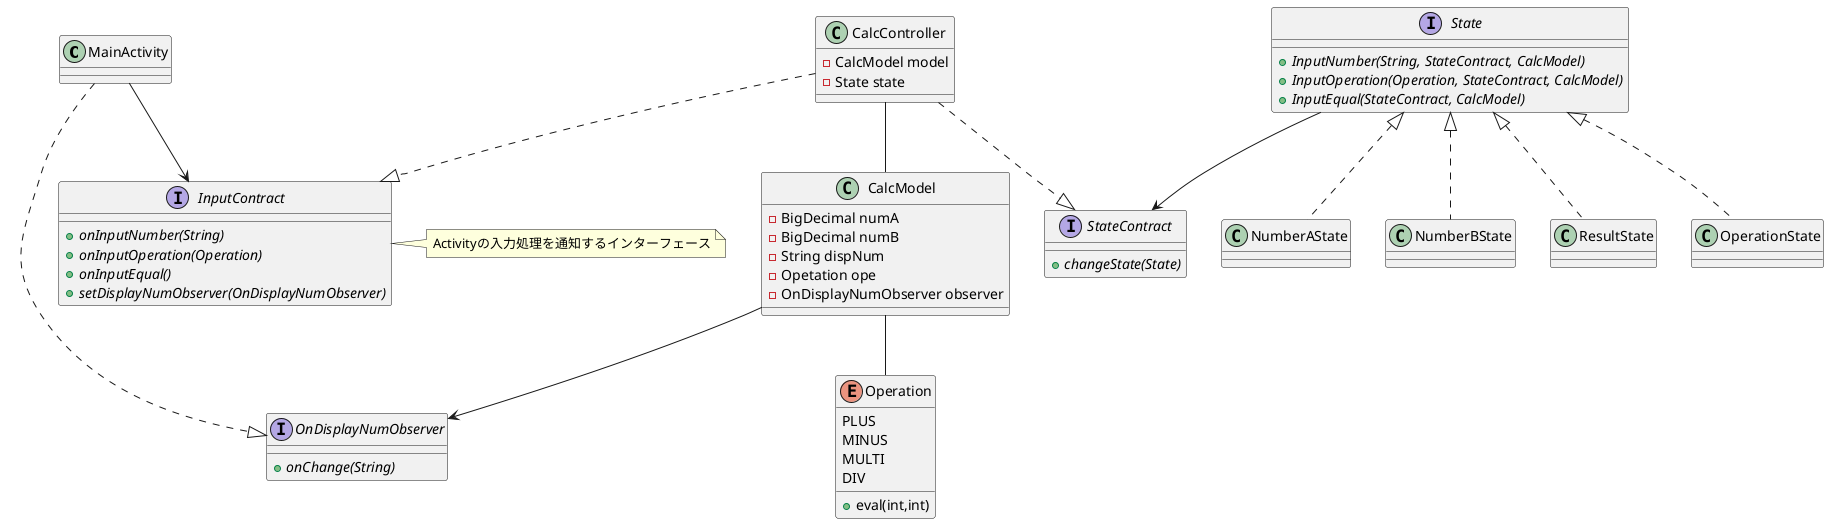 @startuml
MainActivity --> InputContract
MainActivity ..|> OnDisplayNumObserver
CalcController ..|> InputContract
CalcController ..|> StateContract
CalcController -- CalcModel
State --> StateContract
CalcModel --> OnDisplayNumObserver

State <|.. NumberAState
State <|.. NumberBState
State <|.. ResultState
State <|.. OperationState

CalcModel -- Operation

class MainActivity{
}

interface InputContract {
  +{abstract} onInputNumber(String)
  +{abstract} onInputOperation(Operation)
  +{abstract} onInputEqual()
  +{abstract} setDisplayNumObserver(OnDisplayNumObserver)
}

class CalcController {
  -CalcModel model
  -State state
}


class CalcModel {
  -BigDecimal numA
  -BigDecimal numB
  -String dispNum
  - Opetation ope
  - OnDisplayNumObserver observer
}

interface OnDisplayNumObserver{
  + {abstract} onChange(String)
}
interface StateContract {
  + {abstract} changeState(State)
}

interface State {
  + {abstract} InputNumber(String, StateContract, CalcModel)
  + {abstract} InputOperation(Operation, StateContract, CalcModel)
  + {abstract} InputEqual(StateContract, CalcModel)
}

class NumberAState {
}

class OperationState {
}

class NumberBState {
}

class ResultState {
}

enum Operation{
  PLUS
  MINUS
  MULTI
  DIV

  +eval(int,int)
}


note right of InputContract
  Activityの入力処理を通知するインターフェース
end note
@enduml